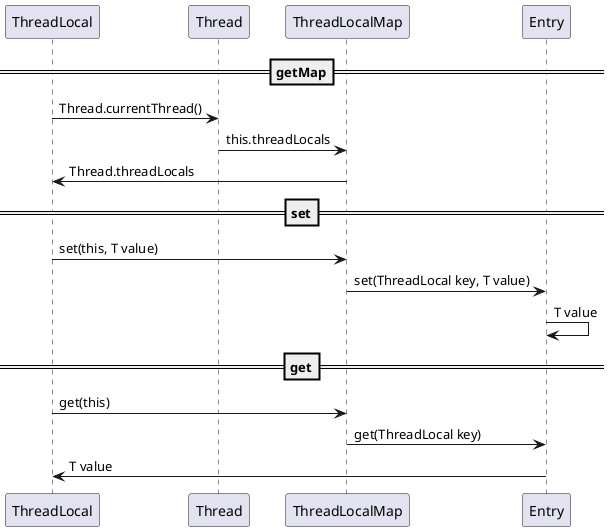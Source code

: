 @startuml
==getMap==
ThreadLocal -> Thread: Thread.currentThread()
Thread -> ThreadLocalMap: this.threadLocals
ThreadLocalMap -> ThreadLocal: Thread.threadLocals
==set==
ThreadLocal -> ThreadLocalMap: set(this, T value)
ThreadLocalMap -> Entry: set(ThreadLocal key, T value)
Entry ->Entry : T value
==get==
ThreadLocal -> ThreadLocalMap: get(this)
ThreadLocalMap -> Entry: get(ThreadLocal key)
Entry ->ThreadLocal : T value

@enduml